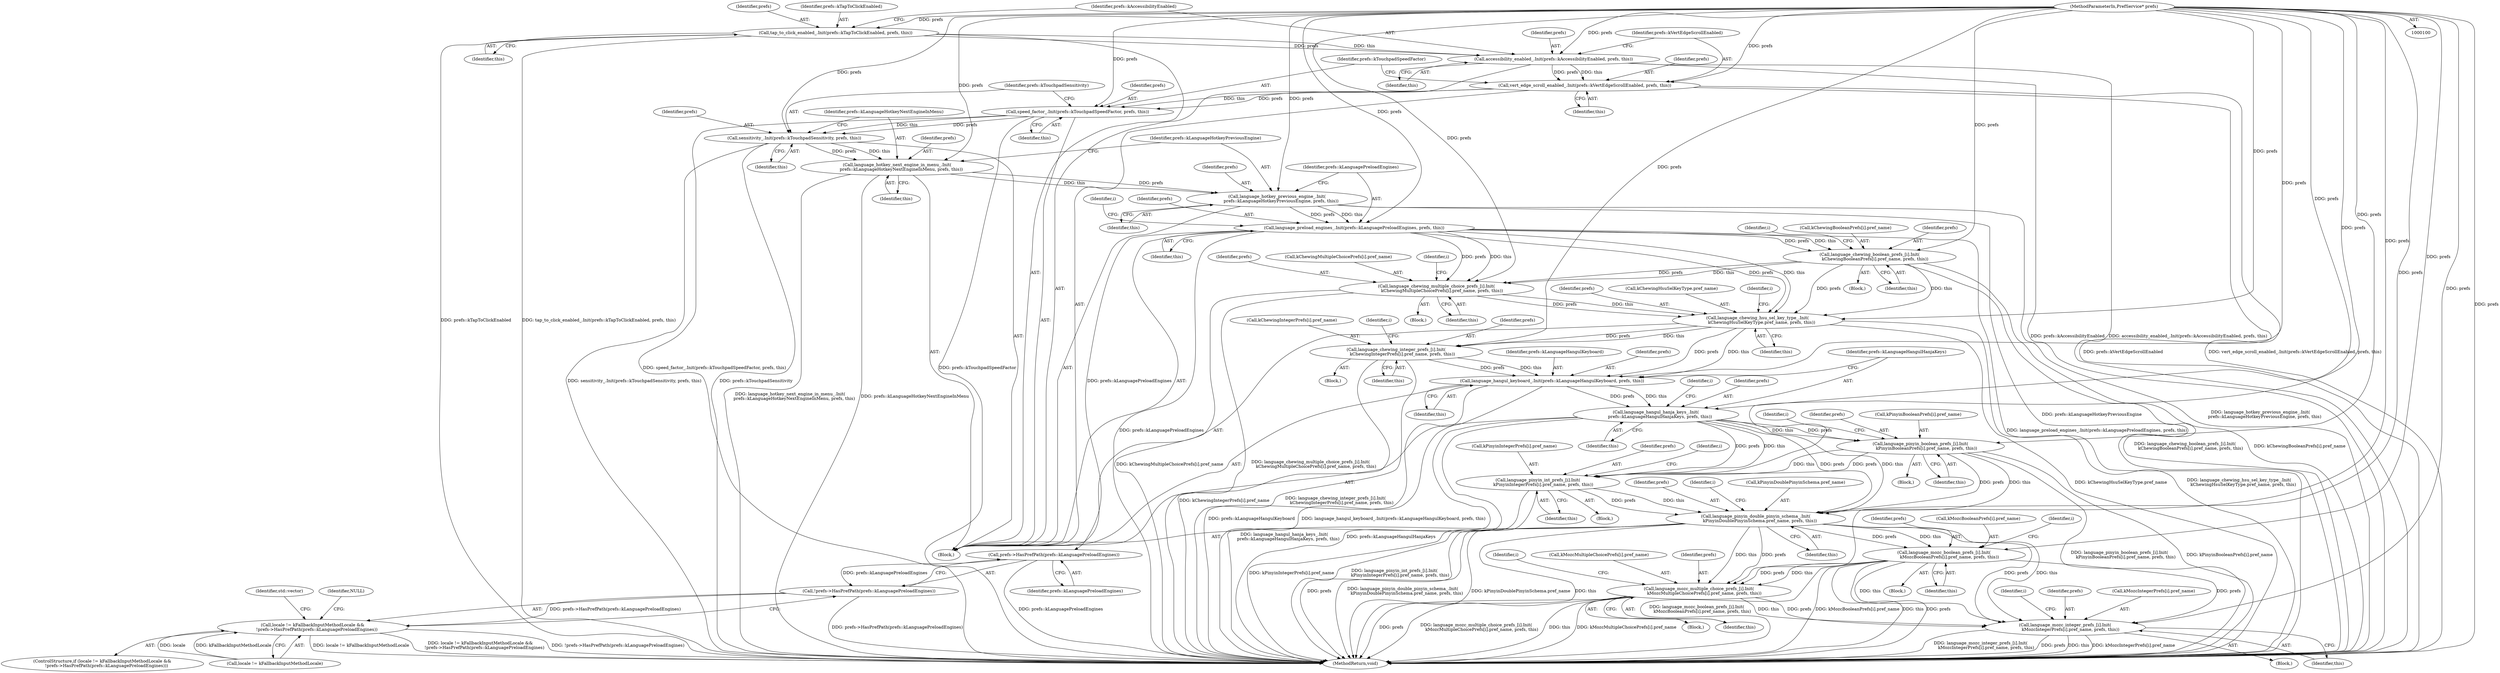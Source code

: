 digraph "0_Chrome_6e094094ed8b96e68b30e8628e8a169719edda27@pointer" {
"1000127" [label="(Call,language_hotkey_previous_engine_.Init(\n      prefs::kLanguageHotkeyPreviousEngine, prefs, this))"];
"1000123" [label="(Call,language_hotkey_next_engine_in_menu_.Init(\n      prefs::kLanguageHotkeyNextEngineInMenu, prefs, this))"];
"1000119" [label="(Call,sensitivity_.Init(prefs::kTouchpadSensitivity, prefs, this))"];
"1000115" [label="(Call,speed_factor_.Init(prefs::kTouchpadSpeedFactor, prefs, this))"];
"1000111" [label="(Call,vert_edge_scroll_enabled_.Init(prefs::kVertEdgeScrollEnabled, prefs, this))"];
"1000107" [label="(Call,accessibility_enabled_.Init(prefs::kAccessibilityEnabled, prefs, this))"];
"1000103" [label="(Call,tap_to_click_enabled_.Init(prefs::kTapToClickEnabled, prefs, this))"];
"1000101" [label="(MethodParameterIn,PrefService* prefs)"];
"1000131" [label="(Call,language_preload_engines_.Init(prefs::kLanguagePreloadEngines, prefs, this))"];
"1000146" [label="(Call,language_chewing_boolean_prefs_[i].Init(\n        kChewingBooleanPrefs[i].pref_name, prefs, this))"];
"1000165" [label="(Call,language_chewing_multiple_choice_prefs_[i].Init(\n        kChewingMultipleChoicePrefs[i].pref_name, prefs, this))"];
"1000173" [label="(Call,language_chewing_hsu_sel_key_type_.Init(\n      kChewingHsuSelKeyType.pref_name, prefs, this))"];
"1000190" [label="(Call,language_chewing_integer_prefs_[i].Init(\n         kChewingIntegerPrefs[i].pref_name, prefs, this))"];
"1000198" [label="(Call,language_hangul_keyboard_.Init(prefs::kLanguageHangulKeyboard, prefs, this))"];
"1000202" [label="(Call,language_hangul_hanja_keys_.Init(\n      prefs::kLanguageHangulHanjaKeys, prefs, this))"];
"1000217" [label="(Call,language_pinyin_boolean_prefs_[i].Init(\n         kPinyinBooleanPrefs[i].pref_name, prefs, this))"];
"1000236" [label="(Call,language_pinyin_int_prefs_[i].Init(\n        kPinyinIntegerPrefs[i].pref_name, prefs, this))"];
"1000244" [label="(Call,language_pinyin_double_pinyin_schema_.Init(\n      kPinyinDoublePinyinSchema.pref_name, prefs, this))"];
"1000261" [label="(Call,language_mozc_boolean_prefs_[i].Init(\n        kMozcBooleanPrefs[i].pref_name, prefs, this))"];
"1000280" [label="(Call,language_mozc_multiple_choice_prefs_[i].Init(\n        kMozcMultipleChoicePrefs[i].pref_name, prefs, this))"];
"1000299" [label="(Call,language_mozc_integer_prefs_[i].Init(\n        kMozcIntegerPrefs[i].pref_name, prefs, this))"];
"1000314" [label="(Call,prefs->HasPrefPath(prefs::kLanguagePreloadEngines))"];
"1000313" [label="(Call,!prefs->HasPrefPath(prefs::kLanguagePreloadEngines))"];
"1000309" [label="(Call,locale != kFallbackInputMethodLocale &&\n      !prefs->HasPrefPath(prefs::kLanguagePreloadEngines))"];
"1000204" [label="(Identifier,prefs)"];
"1000191" [label="(Call,kChewingIntegerPrefs[i].pref_name)"];
"1000217" [label="(Call,language_pinyin_boolean_prefs_[i].Init(\n         kPinyinBooleanPrefs[i].pref_name, prefs, this))"];
"1000153" [label="(Identifier,this)"];
"1000297" [label="(Identifier,i)"];
"1000198" [label="(Call,language_hangul_keyboard_.Init(prefs::kLanguageHangulKeyboard, prefs, this))"];
"1000146" [label="(Call,language_chewing_boolean_prefs_[i].Init(\n        kChewingBooleanPrefs[i].pref_name, prefs, this))"];
"1000144" [label="(Identifier,i)"];
"1000145" [label="(Block,)"];
"1000347" [label="(MethodReturn,void)"];
"1000261" [label="(Call,language_mozc_boolean_prefs_[i].Init(\n        kMozcBooleanPrefs[i].pref_name, prefs, this))"];
"1000248" [label="(Identifier,prefs)"];
"1000190" [label="(Call,language_chewing_integer_prefs_[i].Init(\n         kChewingIntegerPrefs[i].pref_name, prefs, this))"];
"1000319" [label="(Identifier,std::vector)"];
"1000126" [label="(Identifier,this)"];
"1000119" [label="(Call,sensitivity_.Init(prefs::kTouchpadSensitivity, prefs, this))"];
"1000299" [label="(Call,language_mozc_integer_prefs_[i].Init(\n        kMozcIntegerPrefs[i].pref_name, prefs, this))"];
"1000147" [label="(Call,kChewingBooleanPrefs[i].pref_name)"];
"1000237" [label="(Call,kPinyinIntegerPrefs[i].pref_name)"];
"1000278" [label="(Identifier,i)"];
"1000121" [label="(Identifier,prefs)"];
"1000132" [label="(Identifier,prefs::kLanguagePreloadEngines)"];
"1000313" [label="(Call,!prefs->HasPrefPath(prefs::kLanguagePreloadEngines))"];
"1000133" [label="(Identifier,prefs)"];
"1000102" [label="(Block,)"];
"1000165" [label="(Call,language_chewing_multiple_choice_prefs_[i].Init(\n        kChewingMultipleChoicePrefs[i].pref_name, prefs, this))"];
"1000244" [label="(Call,language_pinyin_double_pinyin_schema_.Init(\n      kPinyinDoublePinyinSchema.pref_name, prefs, this))"];
"1000202" [label="(Call,language_hangul_hanja_keys_.Init(\n      prefs::kLanguageHangulHanjaKeys, prefs, this))"];
"1000315" [label="(Identifier,prefs::kLanguagePreloadEngines)"];
"1000216" [label="(Block,)"];
"1000314" [label="(Call,prefs->HasPrefPath(prefs::kLanguagePreloadEngines))"];
"1000177" [label="(Identifier,prefs)"];
"1000306" [label="(Identifier,this)"];
"1000127" [label="(Call,language_hotkey_previous_engine_.Init(\n      prefs::kLanguageHotkeyPreviousEngine, prefs, this))"];
"1000224" [label="(Identifier,this)"];
"1000267" [label="(Identifier,prefs)"];
"1000346" [label="(Identifier,NULL)"];
"1000188" [label="(Identifier,i)"];
"1000124" [label="(Identifier,prefs::kLanguageHotkeyNextEngineInMenu)"];
"1000199" [label="(Identifier,prefs::kLanguageHangulKeyboard)"];
"1000120" [label="(Identifier,prefs::kTouchpadSensitivity)"];
"1000242" [label="(Identifier,prefs)"];
"1000171" [label="(Identifier,prefs)"];
"1000215" [label="(Identifier,i)"];
"1000243" [label="(Identifier,this)"];
"1000101" [label="(MethodParameterIn,PrefService* prefs)"];
"1000305" [label="(Identifier,prefs)"];
"1000166" [label="(Call,kChewingMultipleChoicePrefs[i].pref_name)"];
"1000249" [label="(Identifier,this)"];
"1000174" [label="(Call,kChewingHsuSelKeyType.pref_name)"];
"1000196" [label="(Identifier,prefs)"];
"1000125" [label="(Identifier,prefs)"];
"1000253" [label="(Identifier,i)"];
"1000234" [label="(Identifier,i)"];
"1000182" [label="(Identifier,i)"];
"1000223" [label="(Identifier,prefs)"];
"1000218" [label="(Call,kPinyinBooleanPrefs[i].pref_name)"];
"1000122" [label="(Identifier,this)"];
"1000279" [label="(Block,)"];
"1000310" [label="(Call,locale != kFallbackInputMethodLocale)"];
"1000189" [label="(Block,)"];
"1000280" [label="(Call,language_mozc_multiple_choice_prefs_[i].Init(\n        kMozcMultipleChoicePrefs[i].pref_name, prefs, this))"];
"1000205" [label="(Identifier,this)"];
"1000129" [label="(Identifier,prefs)"];
"1000281" [label="(Call,kMozcMultipleChoicePrefs[i].pref_name)"];
"1000110" [label="(Identifier,this)"];
"1000109" [label="(Identifier,prefs)"];
"1000260" [label="(Block,)"];
"1000309" [label="(Call,locale != kFallbackInputMethodLocale &&\n      !prefs->HasPrefPath(prefs::kLanguagePreloadEngines))"];
"1000113" [label="(Identifier,prefs)"];
"1000117" [label="(Identifier,prefs)"];
"1000115" [label="(Call,speed_factor_.Init(prefs::kTouchpadSpeedFactor, prefs, this))"];
"1000128" [label="(Identifier,prefs::kLanguageHotkeyPreviousEngine)"];
"1000268" [label="(Identifier,this)"];
"1000235" [label="(Block,)"];
"1000105" [label="(Identifier,prefs)"];
"1000107" [label="(Call,accessibility_enabled_.Init(prefs::kAccessibilityEnabled, prefs, this))"];
"1000197" [label="(Identifier,this)"];
"1000164" [label="(Block,)"];
"1000138" [label="(Identifier,i)"];
"1000104" [label="(Identifier,prefs::kTapToClickEnabled)"];
"1000203" [label="(Identifier,prefs::kLanguageHangulHanjaKeys)"];
"1000262" [label="(Call,kMozcBooleanPrefs[i].pref_name)"];
"1000286" [label="(Identifier,prefs)"];
"1000163" [label="(Identifier,i)"];
"1000201" [label="(Identifier,this)"];
"1000173" [label="(Call,language_chewing_hsu_sel_key_type_.Init(\n      kChewingHsuSelKeyType.pref_name, prefs, this))"];
"1000245" [label="(Call,kPinyinDoublePinyinSchema.pref_name)"];
"1000236" [label="(Call,language_pinyin_int_prefs_[i].Init(\n        kPinyinIntegerPrefs[i].pref_name, prefs, this))"];
"1000123" [label="(Call,language_hotkey_next_engine_in_menu_.Init(\n      prefs::kLanguageHotkeyNextEngineInMenu, prefs, this))"];
"1000300" [label="(Call,kMozcIntegerPrefs[i].pref_name)"];
"1000114" [label="(Identifier,this)"];
"1000112" [label="(Identifier,prefs::kVertEdgeScrollEnabled)"];
"1000287" [label="(Identifier,this)"];
"1000298" [label="(Block,)"];
"1000200" [label="(Identifier,prefs)"];
"1000152" [label="(Identifier,prefs)"];
"1000106" [label="(Identifier,this)"];
"1000209" [label="(Identifier,i)"];
"1000103" [label="(Call,tap_to_click_enabled_.Init(prefs::kTapToClickEnabled, prefs, this))"];
"1000308" [label="(ControlStructure,if (locale != kFallbackInputMethodLocale &&\n      !prefs->HasPrefPath(prefs::kLanguagePreloadEngines)))"];
"1000259" [label="(Identifier,i)"];
"1000178" [label="(Identifier,this)"];
"1000130" [label="(Identifier,this)"];
"1000108" [label="(Identifier,prefs::kAccessibilityEnabled)"];
"1000134" [label="(Identifier,this)"];
"1000116" [label="(Identifier,prefs::kTouchpadSpeedFactor)"];
"1000111" [label="(Call,vert_edge_scroll_enabled_.Init(prefs::kVertEdgeScrollEnabled, prefs, this))"];
"1000172" [label="(Identifier,this)"];
"1000118" [label="(Identifier,this)"];
"1000131" [label="(Call,language_preload_engines_.Init(prefs::kLanguagePreloadEngines, prefs, this))"];
"1000127" -> "1000102"  [label="AST: "];
"1000127" -> "1000130"  [label="CFG: "];
"1000128" -> "1000127"  [label="AST: "];
"1000129" -> "1000127"  [label="AST: "];
"1000130" -> "1000127"  [label="AST: "];
"1000132" -> "1000127"  [label="CFG: "];
"1000127" -> "1000347"  [label="DDG: language_hotkey_previous_engine_.Init(\n      prefs::kLanguageHotkeyPreviousEngine, prefs, this)"];
"1000127" -> "1000347"  [label="DDG: prefs::kLanguageHotkeyPreviousEngine"];
"1000123" -> "1000127"  [label="DDG: prefs"];
"1000123" -> "1000127"  [label="DDG: this"];
"1000101" -> "1000127"  [label="DDG: prefs"];
"1000127" -> "1000131"  [label="DDG: prefs"];
"1000127" -> "1000131"  [label="DDG: this"];
"1000123" -> "1000102"  [label="AST: "];
"1000123" -> "1000126"  [label="CFG: "];
"1000124" -> "1000123"  [label="AST: "];
"1000125" -> "1000123"  [label="AST: "];
"1000126" -> "1000123"  [label="AST: "];
"1000128" -> "1000123"  [label="CFG: "];
"1000123" -> "1000347"  [label="DDG: language_hotkey_next_engine_in_menu_.Init(\n      prefs::kLanguageHotkeyNextEngineInMenu, prefs, this)"];
"1000123" -> "1000347"  [label="DDG: prefs::kLanguageHotkeyNextEngineInMenu"];
"1000119" -> "1000123"  [label="DDG: prefs"];
"1000119" -> "1000123"  [label="DDG: this"];
"1000101" -> "1000123"  [label="DDG: prefs"];
"1000119" -> "1000102"  [label="AST: "];
"1000119" -> "1000122"  [label="CFG: "];
"1000120" -> "1000119"  [label="AST: "];
"1000121" -> "1000119"  [label="AST: "];
"1000122" -> "1000119"  [label="AST: "];
"1000124" -> "1000119"  [label="CFG: "];
"1000119" -> "1000347"  [label="DDG: prefs::kTouchpadSensitivity"];
"1000119" -> "1000347"  [label="DDG: sensitivity_.Init(prefs::kTouchpadSensitivity, prefs, this)"];
"1000115" -> "1000119"  [label="DDG: prefs"];
"1000115" -> "1000119"  [label="DDG: this"];
"1000101" -> "1000119"  [label="DDG: prefs"];
"1000115" -> "1000102"  [label="AST: "];
"1000115" -> "1000118"  [label="CFG: "];
"1000116" -> "1000115"  [label="AST: "];
"1000117" -> "1000115"  [label="AST: "];
"1000118" -> "1000115"  [label="AST: "];
"1000120" -> "1000115"  [label="CFG: "];
"1000115" -> "1000347"  [label="DDG: speed_factor_.Init(prefs::kTouchpadSpeedFactor, prefs, this)"];
"1000115" -> "1000347"  [label="DDG: prefs::kTouchpadSpeedFactor"];
"1000111" -> "1000115"  [label="DDG: prefs"];
"1000111" -> "1000115"  [label="DDG: this"];
"1000101" -> "1000115"  [label="DDG: prefs"];
"1000111" -> "1000102"  [label="AST: "];
"1000111" -> "1000114"  [label="CFG: "];
"1000112" -> "1000111"  [label="AST: "];
"1000113" -> "1000111"  [label="AST: "];
"1000114" -> "1000111"  [label="AST: "];
"1000116" -> "1000111"  [label="CFG: "];
"1000111" -> "1000347"  [label="DDG: prefs::kVertEdgeScrollEnabled"];
"1000111" -> "1000347"  [label="DDG: vert_edge_scroll_enabled_.Init(prefs::kVertEdgeScrollEnabled, prefs, this)"];
"1000107" -> "1000111"  [label="DDG: prefs"];
"1000107" -> "1000111"  [label="DDG: this"];
"1000101" -> "1000111"  [label="DDG: prefs"];
"1000107" -> "1000102"  [label="AST: "];
"1000107" -> "1000110"  [label="CFG: "];
"1000108" -> "1000107"  [label="AST: "];
"1000109" -> "1000107"  [label="AST: "];
"1000110" -> "1000107"  [label="AST: "];
"1000112" -> "1000107"  [label="CFG: "];
"1000107" -> "1000347"  [label="DDG: prefs::kAccessibilityEnabled"];
"1000107" -> "1000347"  [label="DDG: accessibility_enabled_.Init(prefs::kAccessibilityEnabled, prefs, this)"];
"1000103" -> "1000107"  [label="DDG: prefs"];
"1000103" -> "1000107"  [label="DDG: this"];
"1000101" -> "1000107"  [label="DDG: prefs"];
"1000103" -> "1000102"  [label="AST: "];
"1000103" -> "1000106"  [label="CFG: "];
"1000104" -> "1000103"  [label="AST: "];
"1000105" -> "1000103"  [label="AST: "];
"1000106" -> "1000103"  [label="AST: "];
"1000108" -> "1000103"  [label="CFG: "];
"1000103" -> "1000347"  [label="DDG: prefs::kTapToClickEnabled"];
"1000103" -> "1000347"  [label="DDG: tap_to_click_enabled_.Init(prefs::kTapToClickEnabled, prefs, this)"];
"1000101" -> "1000103"  [label="DDG: prefs"];
"1000101" -> "1000100"  [label="AST: "];
"1000101" -> "1000347"  [label="DDG: prefs"];
"1000101" -> "1000131"  [label="DDG: prefs"];
"1000101" -> "1000146"  [label="DDG: prefs"];
"1000101" -> "1000165"  [label="DDG: prefs"];
"1000101" -> "1000173"  [label="DDG: prefs"];
"1000101" -> "1000190"  [label="DDG: prefs"];
"1000101" -> "1000198"  [label="DDG: prefs"];
"1000101" -> "1000202"  [label="DDG: prefs"];
"1000101" -> "1000217"  [label="DDG: prefs"];
"1000101" -> "1000236"  [label="DDG: prefs"];
"1000101" -> "1000244"  [label="DDG: prefs"];
"1000101" -> "1000261"  [label="DDG: prefs"];
"1000101" -> "1000280"  [label="DDG: prefs"];
"1000101" -> "1000299"  [label="DDG: prefs"];
"1000131" -> "1000102"  [label="AST: "];
"1000131" -> "1000134"  [label="CFG: "];
"1000132" -> "1000131"  [label="AST: "];
"1000133" -> "1000131"  [label="AST: "];
"1000134" -> "1000131"  [label="AST: "];
"1000138" -> "1000131"  [label="CFG: "];
"1000131" -> "1000347"  [label="DDG: prefs::kLanguagePreloadEngines"];
"1000131" -> "1000347"  [label="DDG: language_preload_engines_.Init(prefs::kLanguagePreloadEngines, prefs, this)"];
"1000131" -> "1000146"  [label="DDG: prefs"];
"1000131" -> "1000146"  [label="DDG: this"];
"1000131" -> "1000165"  [label="DDG: prefs"];
"1000131" -> "1000165"  [label="DDG: this"];
"1000131" -> "1000173"  [label="DDG: prefs"];
"1000131" -> "1000173"  [label="DDG: this"];
"1000131" -> "1000314"  [label="DDG: prefs::kLanguagePreloadEngines"];
"1000146" -> "1000145"  [label="AST: "];
"1000146" -> "1000153"  [label="CFG: "];
"1000147" -> "1000146"  [label="AST: "];
"1000152" -> "1000146"  [label="AST: "];
"1000153" -> "1000146"  [label="AST: "];
"1000144" -> "1000146"  [label="CFG: "];
"1000146" -> "1000347"  [label="DDG: language_chewing_boolean_prefs_[i].Init(\n        kChewingBooleanPrefs[i].pref_name, prefs, this)"];
"1000146" -> "1000347"  [label="DDG: kChewingBooleanPrefs[i].pref_name"];
"1000146" -> "1000165"  [label="DDG: prefs"];
"1000146" -> "1000165"  [label="DDG: this"];
"1000146" -> "1000173"  [label="DDG: prefs"];
"1000146" -> "1000173"  [label="DDG: this"];
"1000165" -> "1000164"  [label="AST: "];
"1000165" -> "1000172"  [label="CFG: "];
"1000166" -> "1000165"  [label="AST: "];
"1000171" -> "1000165"  [label="AST: "];
"1000172" -> "1000165"  [label="AST: "];
"1000163" -> "1000165"  [label="CFG: "];
"1000165" -> "1000347"  [label="DDG: kChewingMultipleChoicePrefs[i].pref_name"];
"1000165" -> "1000347"  [label="DDG: language_chewing_multiple_choice_prefs_[i].Init(\n        kChewingMultipleChoicePrefs[i].pref_name, prefs, this)"];
"1000165" -> "1000173"  [label="DDG: prefs"];
"1000165" -> "1000173"  [label="DDG: this"];
"1000173" -> "1000102"  [label="AST: "];
"1000173" -> "1000178"  [label="CFG: "];
"1000174" -> "1000173"  [label="AST: "];
"1000177" -> "1000173"  [label="AST: "];
"1000178" -> "1000173"  [label="AST: "];
"1000182" -> "1000173"  [label="CFG: "];
"1000173" -> "1000347"  [label="DDG: language_chewing_hsu_sel_key_type_.Init(\n      kChewingHsuSelKeyType.pref_name, prefs, this)"];
"1000173" -> "1000347"  [label="DDG: kChewingHsuSelKeyType.pref_name"];
"1000173" -> "1000190"  [label="DDG: prefs"];
"1000173" -> "1000190"  [label="DDG: this"];
"1000173" -> "1000198"  [label="DDG: prefs"];
"1000173" -> "1000198"  [label="DDG: this"];
"1000190" -> "1000189"  [label="AST: "];
"1000190" -> "1000197"  [label="CFG: "];
"1000191" -> "1000190"  [label="AST: "];
"1000196" -> "1000190"  [label="AST: "];
"1000197" -> "1000190"  [label="AST: "];
"1000188" -> "1000190"  [label="CFG: "];
"1000190" -> "1000347"  [label="DDG: language_chewing_integer_prefs_[i].Init(\n         kChewingIntegerPrefs[i].pref_name, prefs, this)"];
"1000190" -> "1000347"  [label="DDG: kChewingIntegerPrefs[i].pref_name"];
"1000190" -> "1000198"  [label="DDG: prefs"];
"1000190" -> "1000198"  [label="DDG: this"];
"1000198" -> "1000102"  [label="AST: "];
"1000198" -> "1000201"  [label="CFG: "];
"1000199" -> "1000198"  [label="AST: "];
"1000200" -> "1000198"  [label="AST: "];
"1000201" -> "1000198"  [label="AST: "];
"1000203" -> "1000198"  [label="CFG: "];
"1000198" -> "1000347"  [label="DDG: prefs::kLanguageHangulKeyboard"];
"1000198" -> "1000347"  [label="DDG: language_hangul_keyboard_.Init(prefs::kLanguageHangulKeyboard, prefs, this)"];
"1000198" -> "1000202"  [label="DDG: prefs"];
"1000198" -> "1000202"  [label="DDG: this"];
"1000202" -> "1000102"  [label="AST: "];
"1000202" -> "1000205"  [label="CFG: "];
"1000203" -> "1000202"  [label="AST: "];
"1000204" -> "1000202"  [label="AST: "];
"1000205" -> "1000202"  [label="AST: "];
"1000209" -> "1000202"  [label="CFG: "];
"1000202" -> "1000347"  [label="DDG: prefs::kLanguageHangulHanjaKeys"];
"1000202" -> "1000347"  [label="DDG: language_hangul_hanja_keys_.Init(\n      prefs::kLanguageHangulHanjaKeys, prefs, this)"];
"1000202" -> "1000217"  [label="DDG: prefs"];
"1000202" -> "1000217"  [label="DDG: this"];
"1000202" -> "1000236"  [label="DDG: prefs"];
"1000202" -> "1000236"  [label="DDG: this"];
"1000202" -> "1000244"  [label="DDG: prefs"];
"1000202" -> "1000244"  [label="DDG: this"];
"1000217" -> "1000216"  [label="AST: "];
"1000217" -> "1000224"  [label="CFG: "];
"1000218" -> "1000217"  [label="AST: "];
"1000223" -> "1000217"  [label="AST: "];
"1000224" -> "1000217"  [label="AST: "];
"1000215" -> "1000217"  [label="CFG: "];
"1000217" -> "1000347"  [label="DDG: language_pinyin_boolean_prefs_[i].Init(\n         kPinyinBooleanPrefs[i].pref_name, prefs, this)"];
"1000217" -> "1000347"  [label="DDG: kPinyinBooleanPrefs[i].pref_name"];
"1000217" -> "1000236"  [label="DDG: prefs"];
"1000217" -> "1000236"  [label="DDG: this"];
"1000217" -> "1000244"  [label="DDG: prefs"];
"1000217" -> "1000244"  [label="DDG: this"];
"1000236" -> "1000235"  [label="AST: "];
"1000236" -> "1000243"  [label="CFG: "];
"1000237" -> "1000236"  [label="AST: "];
"1000242" -> "1000236"  [label="AST: "];
"1000243" -> "1000236"  [label="AST: "];
"1000234" -> "1000236"  [label="CFG: "];
"1000236" -> "1000347"  [label="DDG: kPinyinIntegerPrefs[i].pref_name"];
"1000236" -> "1000347"  [label="DDG: language_pinyin_int_prefs_[i].Init(\n        kPinyinIntegerPrefs[i].pref_name, prefs, this)"];
"1000236" -> "1000244"  [label="DDG: prefs"];
"1000236" -> "1000244"  [label="DDG: this"];
"1000244" -> "1000102"  [label="AST: "];
"1000244" -> "1000249"  [label="CFG: "];
"1000245" -> "1000244"  [label="AST: "];
"1000248" -> "1000244"  [label="AST: "];
"1000249" -> "1000244"  [label="AST: "];
"1000253" -> "1000244"  [label="CFG: "];
"1000244" -> "1000347"  [label="DDG: prefs"];
"1000244" -> "1000347"  [label="DDG: language_pinyin_double_pinyin_schema_.Init(\n      kPinyinDoublePinyinSchema.pref_name, prefs, this)"];
"1000244" -> "1000347"  [label="DDG: kPinyinDoublePinyinSchema.pref_name"];
"1000244" -> "1000347"  [label="DDG: this"];
"1000244" -> "1000261"  [label="DDG: prefs"];
"1000244" -> "1000261"  [label="DDG: this"];
"1000244" -> "1000280"  [label="DDG: prefs"];
"1000244" -> "1000280"  [label="DDG: this"];
"1000244" -> "1000299"  [label="DDG: prefs"];
"1000244" -> "1000299"  [label="DDG: this"];
"1000261" -> "1000260"  [label="AST: "];
"1000261" -> "1000268"  [label="CFG: "];
"1000262" -> "1000261"  [label="AST: "];
"1000267" -> "1000261"  [label="AST: "];
"1000268" -> "1000261"  [label="AST: "];
"1000259" -> "1000261"  [label="CFG: "];
"1000261" -> "1000347"  [label="DDG: kMozcBooleanPrefs[i].pref_name"];
"1000261" -> "1000347"  [label="DDG: this"];
"1000261" -> "1000347"  [label="DDG: prefs"];
"1000261" -> "1000347"  [label="DDG: language_mozc_boolean_prefs_[i].Init(\n        kMozcBooleanPrefs[i].pref_name, prefs, this)"];
"1000261" -> "1000280"  [label="DDG: prefs"];
"1000261" -> "1000280"  [label="DDG: this"];
"1000261" -> "1000299"  [label="DDG: prefs"];
"1000261" -> "1000299"  [label="DDG: this"];
"1000280" -> "1000279"  [label="AST: "];
"1000280" -> "1000287"  [label="CFG: "];
"1000281" -> "1000280"  [label="AST: "];
"1000286" -> "1000280"  [label="AST: "];
"1000287" -> "1000280"  [label="AST: "];
"1000278" -> "1000280"  [label="CFG: "];
"1000280" -> "1000347"  [label="DDG: prefs"];
"1000280" -> "1000347"  [label="DDG: language_mozc_multiple_choice_prefs_[i].Init(\n        kMozcMultipleChoicePrefs[i].pref_name, prefs, this)"];
"1000280" -> "1000347"  [label="DDG: this"];
"1000280" -> "1000347"  [label="DDG: kMozcMultipleChoicePrefs[i].pref_name"];
"1000280" -> "1000299"  [label="DDG: prefs"];
"1000280" -> "1000299"  [label="DDG: this"];
"1000299" -> "1000298"  [label="AST: "];
"1000299" -> "1000306"  [label="CFG: "];
"1000300" -> "1000299"  [label="AST: "];
"1000305" -> "1000299"  [label="AST: "];
"1000306" -> "1000299"  [label="AST: "];
"1000297" -> "1000299"  [label="CFG: "];
"1000299" -> "1000347"  [label="DDG: language_mozc_integer_prefs_[i].Init(\n        kMozcIntegerPrefs[i].pref_name, prefs, this)"];
"1000299" -> "1000347"  [label="DDG: prefs"];
"1000299" -> "1000347"  [label="DDG: this"];
"1000299" -> "1000347"  [label="DDG: kMozcIntegerPrefs[i].pref_name"];
"1000314" -> "1000313"  [label="AST: "];
"1000314" -> "1000315"  [label="CFG: "];
"1000315" -> "1000314"  [label="AST: "];
"1000313" -> "1000314"  [label="CFG: "];
"1000314" -> "1000347"  [label="DDG: prefs::kLanguagePreloadEngines"];
"1000314" -> "1000313"  [label="DDG: prefs::kLanguagePreloadEngines"];
"1000313" -> "1000309"  [label="AST: "];
"1000309" -> "1000313"  [label="CFG: "];
"1000313" -> "1000347"  [label="DDG: prefs->HasPrefPath(prefs::kLanguagePreloadEngines)"];
"1000313" -> "1000309"  [label="DDG: prefs->HasPrefPath(prefs::kLanguagePreloadEngines)"];
"1000309" -> "1000308"  [label="AST: "];
"1000309" -> "1000310"  [label="CFG: "];
"1000310" -> "1000309"  [label="AST: "];
"1000319" -> "1000309"  [label="CFG: "];
"1000346" -> "1000309"  [label="CFG: "];
"1000309" -> "1000347"  [label="DDG: locale != kFallbackInputMethodLocale"];
"1000309" -> "1000347"  [label="DDG: locale != kFallbackInputMethodLocale &&\n      !prefs->HasPrefPath(prefs::kLanguagePreloadEngines)"];
"1000309" -> "1000347"  [label="DDG: !prefs->HasPrefPath(prefs::kLanguagePreloadEngines)"];
"1000310" -> "1000309"  [label="DDG: locale"];
"1000310" -> "1000309"  [label="DDG: kFallbackInputMethodLocale"];
}

